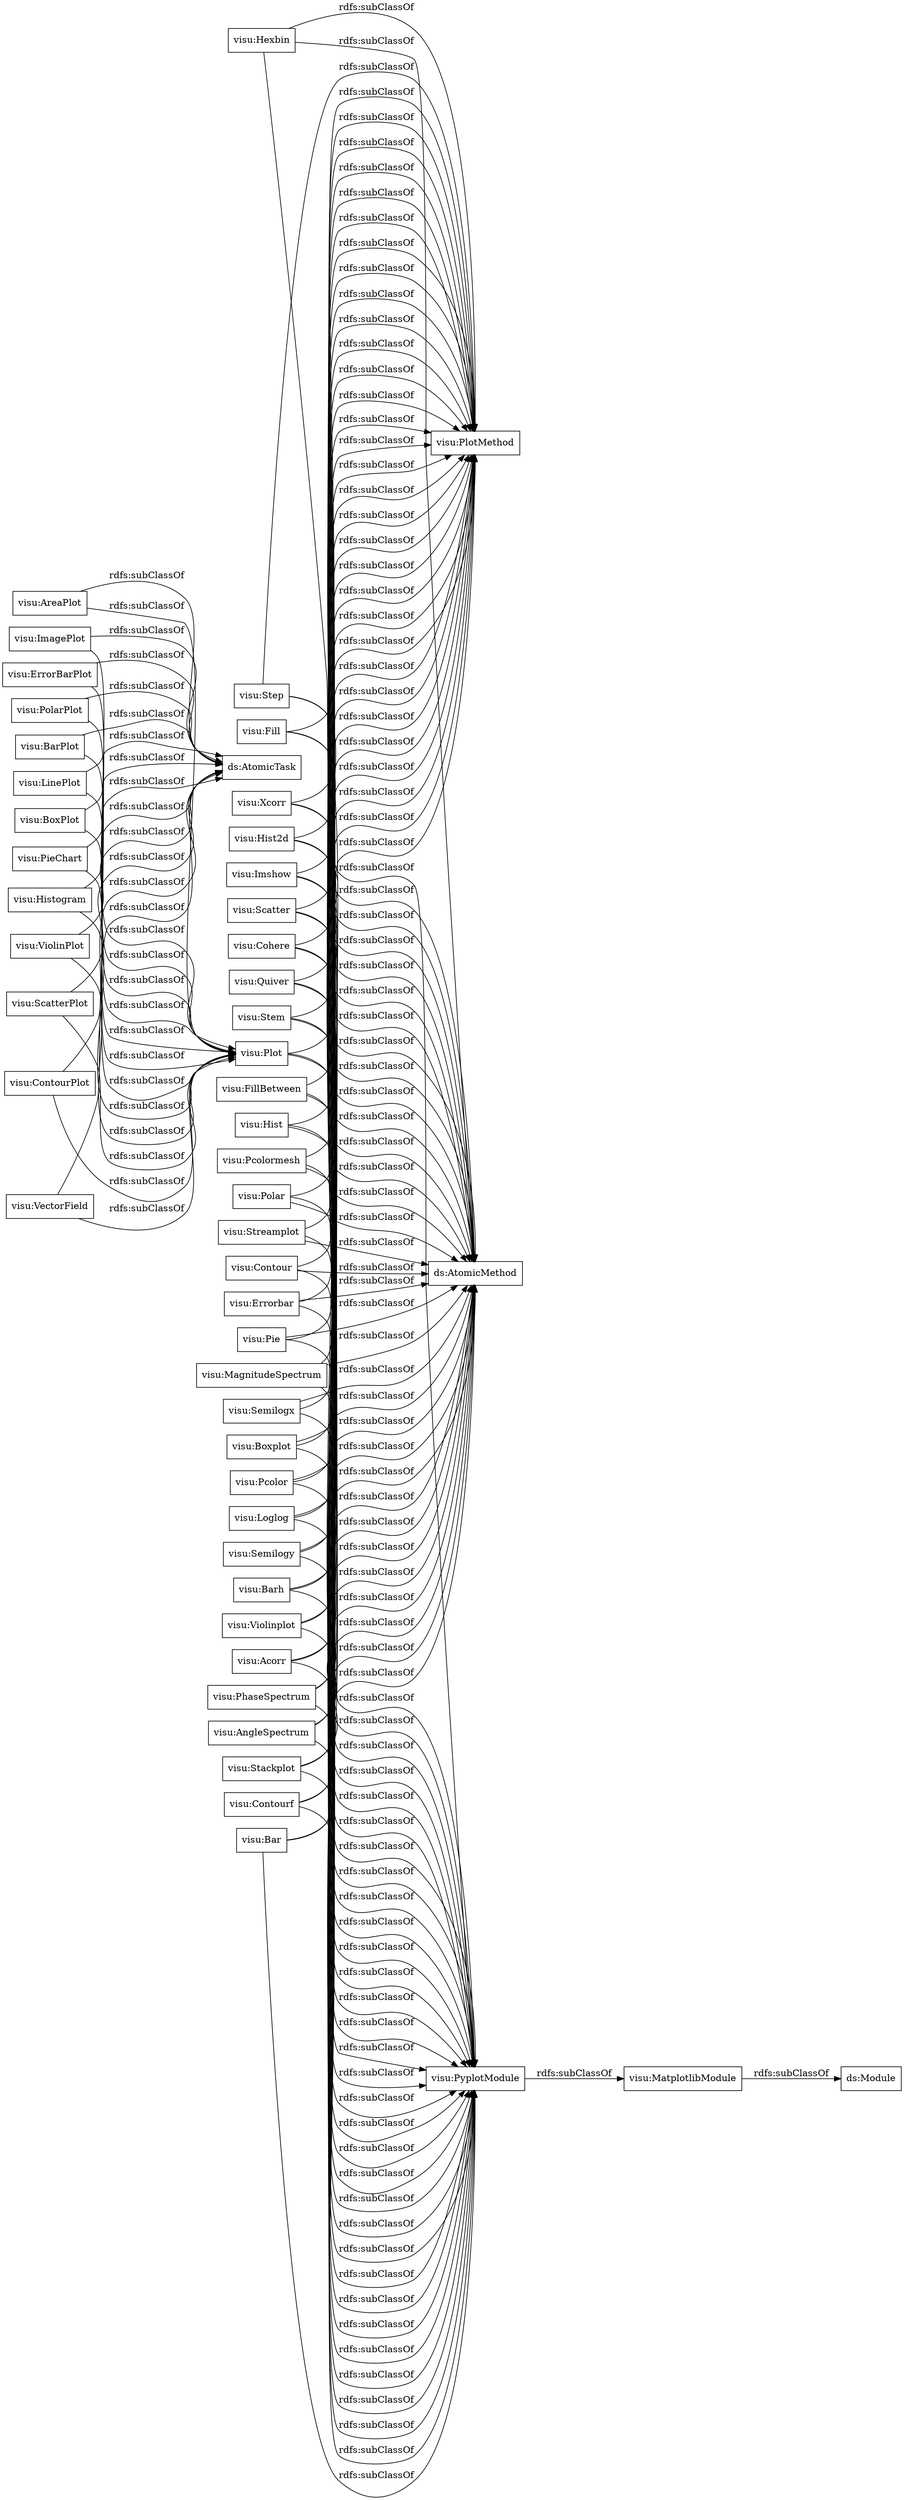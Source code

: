 digraph ar2dtool_diagram { 
rankdir=LR;
size="1000"
node [shape = rectangle, color="black"]; "visu:Hexbin" "visu:Imshow" "visu:Errorbar" "visu:Boxplot" "visu:AreaPlot" "visu:ImagePlot" "visu:Stackplot" "visu:BarPlot" "visu:FillBetween" "visu:MatplotlibModule" "visu:ViolinPlot" "visu:PieChart" "visu:BoxPlot" "visu:PhaseSpectrum" "visu:Hist" "visu:Xcorr" "visu:PolarPlot" "visu:ContourPlot" "visu:Streamplot" "visu:Step" "visu:LinePlot" "visu:Contour" "visu:Stem" "visu:AngleSpectrum" "visu:Fill" "visu:ErrorBarPlot" "visu:PyplotModule" "visu:Loglog" "visu:Hist2d" "visu:Plot" "visu:Acorr" "visu:Semilogx" "visu:ScatterPlot" "visu:Violinplot" "visu:Histogram" "visu:Pcolor" "visu:Pie" "visu:VectorField" "visu:Contourf" "visu:Polar" "visu:Scatter" "visu:Semilogy" "visu:Bar" "visu:Cohere" "visu:Barh" "visu:MagnitudeSpectrum" "visu:Quiver" "visu:Pcolormesh" ; /*classes style*/
	"visu:Hist2d" -> "visu:PyplotModule" [ label = "rdfs:subClassOf" ];
	"visu:Hist2d" -> "visu:PlotMethod" [ label = "rdfs:subClassOf" ];
	"visu:Hist2d" -> "ds:AtomicMethod" [ label = "rdfs:subClassOf" ];
	"visu:Quiver" -> "visu:PyplotModule" [ label = "rdfs:subClassOf" ];
	"visu:Quiver" -> "visu:PlotMethod" [ label = "rdfs:subClassOf" ];
	"visu:Quiver" -> "ds:AtomicMethod" [ label = "rdfs:subClassOf" ];
	"visu:Contourf" -> "visu:PyplotModule" [ label = "rdfs:subClassOf" ];
	"visu:Contourf" -> "visu:PlotMethod" [ label = "rdfs:subClassOf" ];
	"visu:Contourf" -> "ds:AtomicMethod" [ label = "rdfs:subClassOf" ];
	"visu:Cohere" -> "visu:PyplotModule" [ label = "rdfs:subClassOf" ];
	"visu:Cohere" -> "visu:PlotMethod" [ label = "rdfs:subClassOf" ];
	"visu:Cohere" -> "ds:AtomicMethod" [ label = "rdfs:subClassOf" ];
	"visu:Pcolor" -> "visu:PyplotModule" [ label = "rdfs:subClassOf" ];
	"visu:Pcolor" -> "visu:PlotMethod" [ label = "rdfs:subClassOf" ];
	"visu:Pcolor" -> "ds:AtomicMethod" [ label = "rdfs:subClassOf" ];
	"visu:MagnitudeSpectrum" -> "visu:PyplotModule" [ label = "rdfs:subClassOf" ];
	"visu:MagnitudeSpectrum" -> "visu:PlotMethod" [ label = "rdfs:subClassOf" ];
	"visu:MagnitudeSpectrum" -> "ds:AtomicMethod" [ label = "rdfs:subClassOf" ];
	"visu:FillBetween" -> "visu:PyplotModule" [ label = "rdfs:subClassOf" ];
	"visu:FillBetween" -> "visu:PlotMethod" [ label = "rdfs:subClassOf" ];
	"visu:FillBetween" -> "ds:AtomicMethod" [ label = "rdfs:subClassOf" ];
	"visu:Stackplot" -> "visu:PyplotModule" [ label = "rdfs:subClassOf" ];
	"visu:Stackplot" -> "visu:PlotMethod" [ label = "rdfs:subClassOf" ];
	"visu:Stackplot" -> "ds:AtomicMethod" [ label = "rdfs:subClassOf" ];
	"visu:ErrorBarPlot" -> "visu:Plot" [ label = "rdfs:subClassOf" ];
	"visu:ErrorBarPlot" -> "ds:AtomicTask" [ label = "rdfs:subClassOf" ];
	"visu:PieChart" -> "visu:Plot" [ label = "rdfs:subClassOf" ];
	"visu:PieChart" -> "ds:AtomicTask" [ label = "rdfs:subClassOf" ];
	"visu:ScatterPlot" -> "visu:Plot" [ label = "rdfs:subClassOf" ];
	"visu:ScatterPlot" -> "ds:AtomicTask" [ label = "rdfs:subClassOf" ];
	"visu:Barh" -> "visu:PyplotModule" [ label = "rdfs:subClassOf" ];
	"visu:Barh" -> "visu:PlotMethod" [ label = "rdfs:subClassOf" ];
	"visu:Barh" -> "ds:AtomicMethod" [ label = "rdfs:subClassOf" ];
	"visu:Scatter" -> "visu:PyplotModule" [ label = "rdfs:subClassOf" ];
	"visu:Scatter" -> "visu:PlotMethod" [ label = "rdfs:subClassOf" ];
	"visu:Scatter" -> "ds:AtomicMethod" [ label = "rdfs:subClassOf" ];
	"visu:AreaPlot" -> "visu:Plot" [ label = "rdfs:subClassOf" ];
	"visu:AreaPlot" -> "ds:AtomicTask" [ label = "rdfs:subClassOf" ];
	"visu:ImagePlot" -> "visu:Plot" [ label = "rdfs:subClassOf" ];
	"visu:ImagePlot" -> "ds:AtomicTask" [ label = "rdfs:subClassOf" ];
	"visu:Contour" -> "visu:PyplotModule" [ label = "rdfs:subClassOf" ];
	"visu:Contour" -> "visu:PlotMethod" [ label = "rdfs:subClassOf" ];
	"visu:Contour" -> "ds:AtomicMethod" [ label = "rdfs:subClassOf" ];
	"visu:Step" -> "visu:PyplotModule" [ label = "rdfs:subClassOf" ];
	"visu:Step" -> "visu:PlotMethod" [ label = "rdfs:subClassOf" ];
	"visu:Step" -> "ds:AtomicMethod" [ label = "rdfs:subClassOf" ];
	"visu:Hexbin" -> "visu:PyplotModule" [ label = "rdfs:subClassOf" ];
	"visu:Hexbin" -> "visu:PlotMethod" [ label = "rdfs:subClassOf" ];
	"visu:Hexbin" -> "ds:AtomicMethod" [ label = "rdfs:subClassOf" ];
	"visu:Histogram" -> "visu:Plot" [ label = "rdfs:subClassOf" ];
	"visu:Histogram" -> "ds:AtomicTask" [ label = "rdfs:subClassOf" ];
	"visu:Polar" -> "visu:PyplotModule" [ label = "rdfs:subClassOf" ];
	"visu:Polar" -> "visu:PlotMethod" [ label = "rdfs:subClassOf" ];
	"visu:Polar" -> "ds:AtomicMethod" [ label = "rdfs:subClassOf" ];
	"visu:PyplotModule" -> "visu:MatplotlibModule" [ label = "rdfs:subClassOf" ];
	"visu:LinePlot" -> "visu:Plot" [ label = "rdfs:subClassOf" ];
	"visu:LinePlot" -> "ds:AtomicTask" [ label = "rdfs:subClassOf" ];
	"visu:AngleSpectrum" -> "visu:PyplotModule" [ label = "rdfs:subClassOf" ];
	"visu:AngleSpectrum" -> "visu:PlotMethod" [ label = "rdfs:subClassOf" ];
	"visu:AngleSpectrum" -> "ds:AtomicMethod" [ label = "rdfs:subClassOf" ];
	"visu:Fill" -> "visu:PyplotModule" [ label = "rdfs:subClassOf" ];
	"visu:Fill" -> "visu:PlotMethod" [ label = "rdfs:subClassOf" ];
	"visu:Fill" -> "ds:AtomicMethod" [ label = "rdfs:subClassOf" ];
	"visu:Plot" -> "visu:PyplotModule" [ label = "rdfs:subClassOf" ];
	"visu:Plot" -> "visu:PlotMethod" [ label = "rdfs:subClassOf" ];
	"visu:Plot" -> "ds:AtomicMethod" [ label = "rdfs:subClassOf" ];
	"visu:Semilogy" -> "visu:PyplotModule" [ label = "rdfs:subClassOf" ];
	"visu:Semilogy" -> "visu:PlotMethod" [ label = "rdfs:subClassOf" ];
	"visu:Semilogy" -> "ds:AtomicMethod" [ label = "rdfs:subClassOf" ];
	"visu:Violinplot" -> "visu:PyplotModule" [ label = "rdfs:subClassOf" ];
	"visu:Violinplot" -> "visu:PlotMethod" [ label = "rdfs:subClassOf" ];
	"visu:Violinplot" -> "ds:AtomicMethod" [ label = "rdfs:subClassOf" ];
	"visu:Imshow" -> "visu:PyplotModule" [ label = "rdfs:subClassOf" ];
	"visu:Imshow" -> "visu:PlotMethod" [ label = "rdfs:subClassOf" ];
	"visu:Imshow" -> "ds:AtomicMethod" [ label = "rdfs:subClassOf" ];
	"visu:ViolinPlot" -> "visu:Plot" [ label = "rdfs:subClassOf" ];
	"visu:ViolinPlot" -> "ds:AtomicTask" [ label = "rdfs:subClassOf" ];
	"visu:Loglog" -> "visu:PyplotModule" [ label = "rdfs:subClassOf" ];
	"visu:Loglog" -> "visu:PlotMethod" [ label = "rdfs:subClassOf" ];
	"visu:Loglog" -> "ds:AtomicMethod" [ label = "rdfs:subClassOf" ];
	"visu:Semilogx" -> "visu:PyplotModule" [ label = "rdfs:subClassOf" ];
	"visu:Semilogx" -> "visu:PlotMethod" [ label = "rdfs:subClassOf" ];
	"visu:Semilogx" -> "ds:AtomicMethod" [ label = "rdfs:subClassOf" ];
	"visu:Hist" -> "visu:PyplotModule" [ label = "rdfs:subClassOf" ];
	"visu:Hist" -> "visu:PlotMethod" [ label = "rdfs:subClassOf" ];
	"visu:Hist" -> "ds:AtomicMethod" [ label = "rdfs:subClassOf" ];
	"visu:Boxplot" -> "visu:PyplotModule" [ label = "rdfs:subClassOf" ];
	"visu:Boxplot" -> "visu:PlotMethod" [ label = "rdfs:subClassOf" ];
	"visu:Boxplot" -> "ds:AtomicMethod" [ label = "rdfs:subClassOf" ];
	"visu:Acorr" -> "visu:PyplotModule" [ label = "rdfs:subClassOf" ];
	"visu:Acorr" -> "visu:PlotMethod" [ label = "rdfs:subClassOf" ];
	"visu:Acorr" -> "ds:AtomicMethod" [ label = "rdfs:subClassOf" ];
	"visu:MatplotlibModule" -> "ds:Module" [ label = "rdfs:subClassOf" ];
	"visu:PhaseSpectrum" -> "visu:PyplotModule" [ label = "rdfs:subClassOf" ];
	"visu:PhaseSpectrum" -> "visu:PlotMethod" [ label = "rdfs:subClassOf" ];
	"visu:PhaseSpectrum" -> "ds:AtomicMethod" [ label = "rdfs:subClassOf" ];
	"visu:Xcorr" -> "visu:PyplotModule" [ label = "rdfs:subClassOf" ];
	"visu:Xcorr" -> "visu:PlotMethod" [ label = "rdfs:subClassOf" ];
	"visu:Xcorr" -> "ds:AtomicMethod" [ label = "rdfs:subClassOf" ];
	"visu:VectorField" -> "visu:Plot" [ label = "rdfs:subClassOf" ];
	"visu:VectorField" -> "ds:AtomicTask" [ label = "rdfs:subClassOf" ];
	"visu:ContourPlot" -> "visu:Plot" [ label = "rdfs:subClassOf" ];
	"visu:ContourPlot" -> "ds:AtomicTask" [ label = "rdfs:subClassOf" ];
	"visu:Bar" -> "visu:PyplotModule" [ label = "rdfs:subClassOf" ];
	"visu:Bar" -> "visu:PlotMethod" [ label = "rdfs:subClassOf" ];
	"visu:Bar" -> "ds:AtomicMethod" [ label = "rdfs:subClassOf" ];
	"visu:Stem" -> "visu:PyplotModule" [ label = "rdfs:subClassOf" ];
	"visu:Stem" -> "visu:PlotMethod" [ label = "rdfs:subClassOf" ];
	"visu:Stem" -> "ds:AtomicMethod" [ label = "rdfs:subClassOf" ];
	"visu:PolarPlot" -> "visu:Plot" [ label = "rdfs:subClassOf" ];
	"visu:PolarPlot" -> "ds:AtomicTask" [ label = "rdfs:subClassOf" ];
	"visu:BarPlot" -> "visu:Plot" [ label = "rdfs:subClassOf" ];
	"visu:BarPlot" -> "ds:AtomicTask" [ label = "rdfs:subClassOf" ];
	"visu:Errorbar" -> "visu:PyplotModule" [ label = "rdfs:subClassOf" ];
	"visu:Errorbar" -> "visu:PlotMethod" [ label = "rdfs:subClassOf" ];
	"visu:Errorbar" -> "ds:AtomicMethod" [ label = "rdfs:subClassOf" ];
	"visu:Pcolormesh" -> "visu:PyplotModule" [ label = "rdfs:subClassOf" ];
	"visu:Pcolormesh" -> "visu:PlotMethod" [ label = "rdfs:subClassOf" ];
	"visu:Pcolormesh" -> "ds:AtomicMethod" [ label = "rdfs:subClassOf" ];
	"visu:Streamplot" -> "visu:PyplotModule" [ label = "rdfs:subClassOf" ];
	"visu:Streamplot" -> "visu:PlotMethod" [ label = "rdfs:subClassOf" ];
	"visu:Streamplot" -> "ds:AtomicMethod" [ label = "rdfs:subClassOf" ];
	"visu:BoxPlot" -> "visu:Plot" [ label = "rdfs:subClassOf" ];
	"visu:BoxPlot" -> "ds:AtomicTask" [ label = "rdfs:subClassOf" ];
	"visu:Pie" -> "visu:PyplotModule" [ label = "rdfs:subClassOf" ];
	"visu:Pie" -> "visu:PlotMethod" [ label = "rdfs:subClassOf" ];
	"visu:Pie" -> "ds:AtomicMethod" [ label = "rdfs:subClassOf" ];

}

